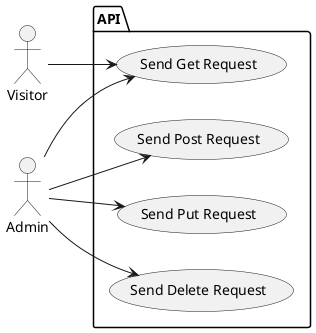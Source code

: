 @startuml uc

left to right direction

actor Visitor as G
actor Admin as A

package API {
    usecase "Send Get Request" as UC1
    usecase "Send Post Request" as UC2
    usecase "Send Put Request" as UC3
    usecase "Send Delete Request" as UC4
}

G --> UC1
A --> UC1
A --> UC2
A --> UC3
A --> UC4

@enduml


@startuml uc_diagram

left to right direction

actor Visitor as V
actor Admin as A

package Website {
    usecase "Explore all products in stock" as UC01
    usecase "Explore all manufacturers" as UC02
    usecase "Find and display specific product or manufacturer" as UC03
    usecase "Set age cookie" as UC04
    usecase "Creating new products and manufacturers" as UC05
    usecase "Updating prodcuts and manufacturers" as UC06
    usecase "Deleting prodcuts and manufacturers" as UC07
}

V --> UC01
V --> UC02
V --> UC03
V --> UC04
UC04 <-- A 
UC05 <-- A
UC06 <-- A
UC01 <-- A
UC02 <-- A
UC07 <-- A

@enduml